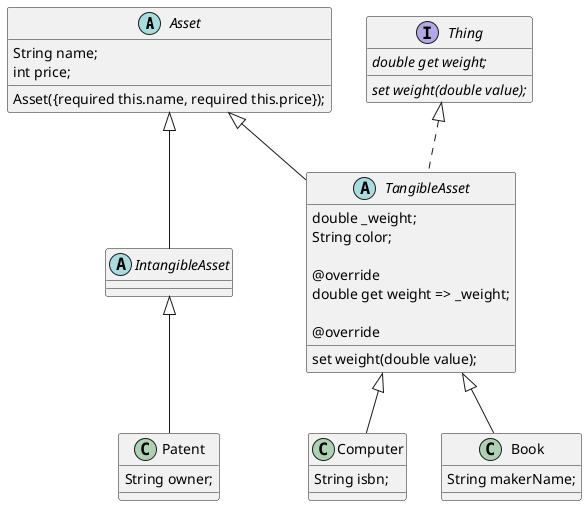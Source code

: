 @startuml asset

scale 1

abstract class Asset {
  String name;
  int price;

  Asset({required this.name, required this.price});
}

abstract class IntangibleAsset extends Asset {}

class Patent extends IntangibleAsset {
  String owner;
}

interface Thing {
  {abstract} double get weight;
  {abstract} set weight(double value);
}

abstract class TangibleAsset extends Asset implements Thing {
  double _weight;
  String color;

  @override
  double get weight => _weight;

  @override
  set weight(double value);
}

class Computer extends TangibleAsset {
  String isbn;
}

class Book extends TangibleAsset {
  String makerName;
}

@enduml